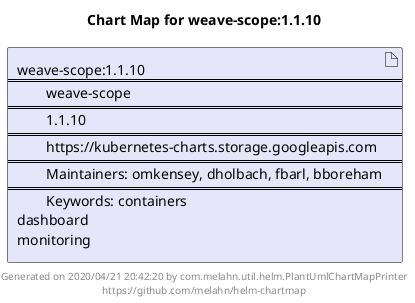 @startuml
skinparam linetype ortho
skinparam backgroundColor white
skinparam usecaseBorderColor black
skinparam usecaseArrowColor LightSlateGray
skinparam artifactBorderColor black
skinparam artifactArrowColor LightSlateGray

title Chart Map for weave-scope:1.1.10

'There is one referenced Helm Chart
artifact "weave-scope:1.1.10\n====\n\tweave-scope\n====\n\t1.1.10\n====\n\thttps://kubernetes-charts.storage.googleapis.com\n====\n\tMaintainers: omkensey, dholbach, fbarl, bboreham\n====\n\tKeywords: containers\ndashboard\nmonitoring" as weave_scope_1_1_10 #Lavender

'There are 0 referenced Docker Images

'Chart Dependencies

center footer Generated on 2020/04/21 20:42:20 by com.melahn.util.helm.PlantUmlChartMapPrinter\nhttps://github.com/melahn/helm-chartmap
@enduml
